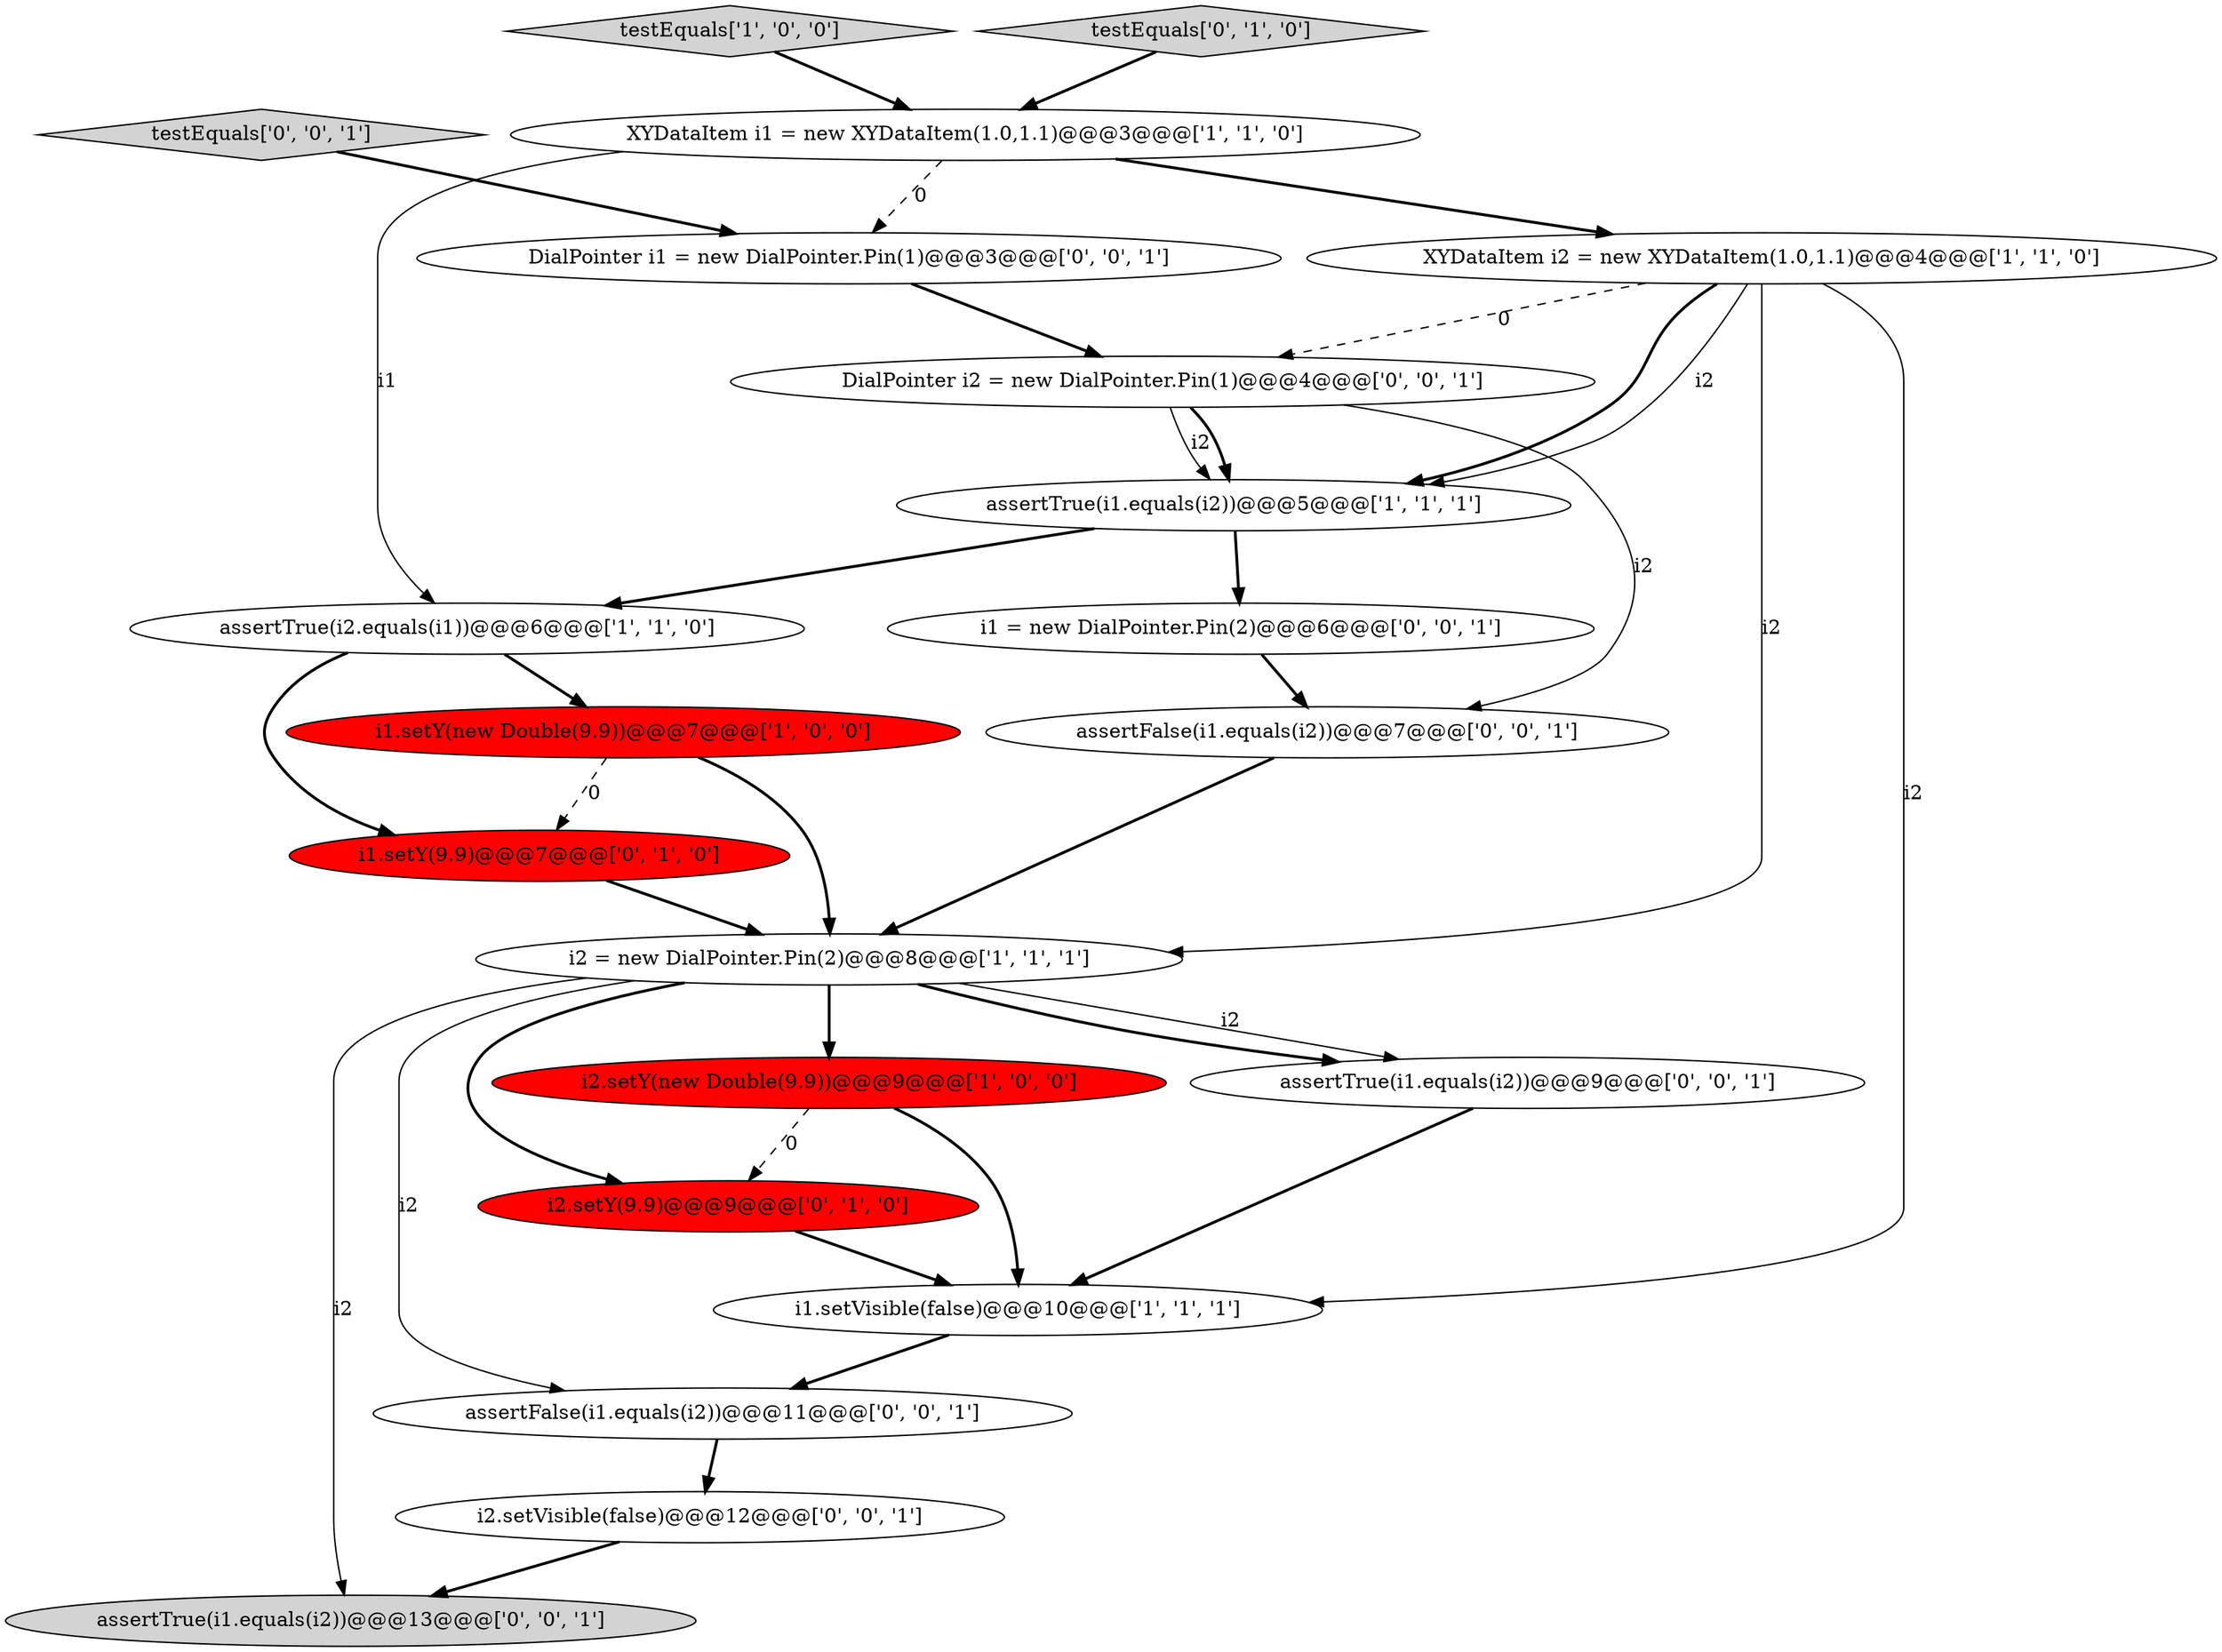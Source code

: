 digraph {
15 [style = filled, label = "assertTrue(i1.equals(i2))@@@9@@@['0', '0', '1']", fillcolor = white, shape = ellipse image = "AAA0AAABBB3BBB"];
0 [style = filled, label = "i1.setVisible(false)@@@10@@@['1', '1', '1']", fillcolor = white, shape = ellipse image = "AAA0AAABBB1BBB"];
1 [style = filled, label = "XYDataItem i2 = new XYDataItem(1.0,1.1)@@@4@@@['1', '1', '0']", fillcolor = white, shape = ellipse image = "AAA0AAABBB1BBB"];
4 [style = filled, label = "i2 = new DialPointer.Pin(2)@@@8@@@['1', '1', '1']", fillcolor = white, shape = ellipse image = "AAA0AAABBB1BBB"];
14 [style = filled, label = "DialPointer i2 = new DialPointer.Pin(1)@@@4@@@['0', '0', '1']", fillcolor = white, shape = ellipse image = "AAA0AAABBB3BBB"];
20 [style = filled, label = "testEquals['0', '0', '1']", fillcolor = lightgray, shape = diamond image = "AAA0AAABBB3BBB"];
6 [style = filled, label = "assertTrue(i1.equals(i2))@@@5@@@['1', '1', '1']", fillcolor = white, shape = ellipse image = "AAA0AAABBB1BBB"];
16 [style = filled, label = "i2.setVisible(false)@@@12@@@['0', '0', '1']", fillcolor = white, shape = ellipse image = "AAA0AAABBB3BBB"];
8 [style = filled, label = "i1.setY(new Double(9.9))@@@7@@@['1', '0', '0']", fillcolor = red, shape = ellipse image = "AAA1AAABBB1BBB"];
7 [style = filled, label = "i2.setY(new Double(9.9))@@@9@@@['1', '0', '0']", fillcolor = red, shape = ellipse image = "AAA1AAABBB1BBB"];
10 [style = filled, label = "i1.setY(9.9)@@@7@@@['0', '1', '0']", fillcolor = red, shape = ellipse image = "AAA1AAABBB2BBB"];
19 [style = filled, label = "i1 = new DialPointer.Pin(2)@@@6@@@['0', '0', '1']", fillcolor = white, shape = ellipse image = "AAA0AAABBB3BBB"];
9 [style = filled, label = "i2.setY(9.9)@@@9@@@['0', '1', '0']", fillcolor = red, shape = ellipse image = "AAA1AAABBB2BBB"];
12 [style = filled, label = "assertFalse(i1.equals(i2))@@@11@@@['0', '0', '1']", fillcolor = white, shape = ellipse image = "AAA0AAABBB3BBB"];
17 [style = filled, label = "assertFalse(i1.equals(i2))@@@7@@@['0', '0', '1']", fillcolor = white, shape = ellipse image = "AAA0AAABBB3BBB"];
3 [style = filled, label = "testEquals['1', '0', '0']", fillcolor = lightgray, shape = diamond image = "AAA0AAABBB1BBB"];
18 [style = filled, label = "DialPointer i1 = new DialPointer.Pin(1)@@@3@@@['0', '0', '1']", fillcolor = white, shape = ellipse image = "AAA0AAABBB3BBB"];
11 [style = filled, label = "testEquals['0', '1', '0']", fillcolor = lightgray, shape = diamond image = "AAA0AAABBB2BBB"];
2 [style = filled, label = "XYDataItem i1 = new XYDataItem(1.0,1.1)@@@3@@@['1', '1', '0']", fillcolor = white, shape = ellipse image = "AAA0AAABBB1BBB"];
13 [style = filled, label = "assertTrue(i1.equals(i2))@@@13@@@['0', '0', '1']", fillcolor = lightgray, shape = ellipse image = "AAA0AAABBB3BBB"];
5 [style = filled, label = "assertTrue(i2.equals(i1))@@@6@@@['1', '1', '0']", fillcolor = white, shape = ellipse image = "AAA0AAABBB1BBB"];
4->9 [style = bold, label=""];
5->10 [style = bold, label=""];
5->8 [style = bold, label=""];
16->13 [style = bold, label=""];
1->4 [style = solid, label="i2"];
8->10 [style = dashed, label="0"];
9->0 [style = bold, label=""];
4->15 [style = solid, label="i2"];
1->14 [style = dashed, label="0"];
2->1 [style = bold, label=""];
0->12 [style = bold, label=""];
4->15 [style = bold, label=""];
7->0 [style = bold, label=""];
12->16 [style = bold, label=""];
6->19 [style = bold, label=""];
19->17 [style = bold, label=""];
11->2 [style = bold, label=""];
4->7 [style = bold, label=""];
14->17 [style = solid, label="i2"];
4->13 [style = solid, label="i2"];
20->18 [style = bold, label=""];
6->5 [style = bold, label=""];
1->6 [style = bold, label=""];
3->2 [style = bold, label=""];
14->6 [style = solid, label="i2"];
7->9 [style = dashed, label="0"];
15->0 [style = bold, label=""];
2->18 [style = dashed, label="0"];
10->4 [style = bold, label=""];
1->0 [style = solid, label="i2"];
8->4 [style = bold, label=""];
1->6 [style = solid, label="i2"];
2->5 [style = solid, label="i1"];
18->14 [style = bold, label=""];
14->6 [style = bold, label=""];
17->4 [style = bold, label=""];
4->12 [style = solid, label="i2"];
}
